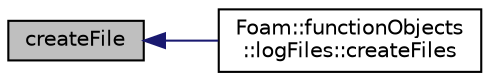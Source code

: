 digraph "createFile"
{
  bgcolor="transparent";
  edge [fontname="Helvetica",fontsize="10",labelfontname="Helvetica",labelfontsize="10"];
  node [fontname="Helvetica",fontsize="10",shape=record];
  rankdir="LR";
  Node1 [label="createFile",height=0.2,width=0.4,color="black", fillcolor="grey75", style="filled" fontcolor="black"];
  Node1 -> Node2 [dir="back",color="midnightblue",fontsize="10",style="solid",fontname="Helvetica"];
  Node2 [label="Foam::functionObjects\l::logFiles::createFiles",height=0.2,width=0.4,color="black",URL="$classFoam_1_1functionObjects_1_1logFiles.html#a2d6c3afdb1f10dce6be9079532be0091",tooltip="Create the output file. "];
}
